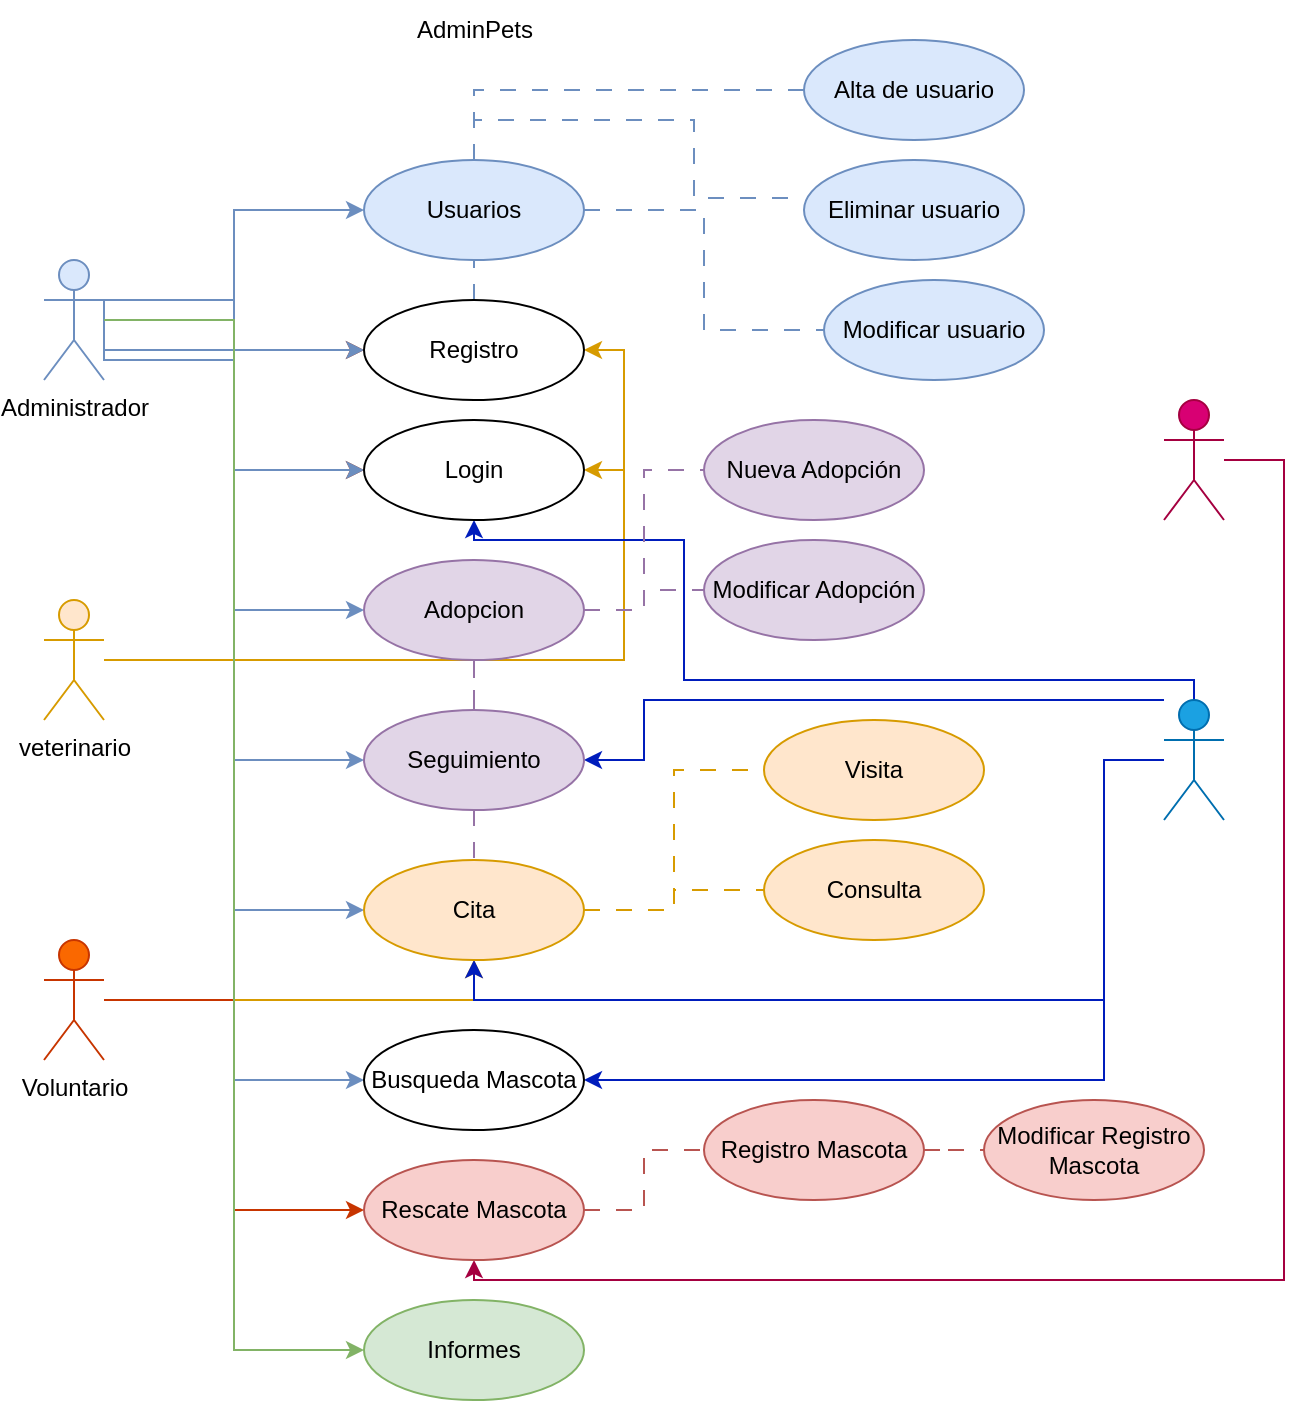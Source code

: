 <mxfile version="24.8.6">
  <diagram name="Casos_de_Uso" id="rV53n7NDXpZb0pyt_nD2">
    <mxGraphModel dx="794" dy="432" grid="1" gridSize="10" guides="1" tooltips="1" connect="1" arrows="1" fold="1" page="1" pageScale="1" pageWidth="827" pageHeight="1169" math="0" shadow="0">
      <root>
        <mxCell id="0" />
        <mxCell id="1" parent="0" />
        <mxCell id="jY5iZFQW-tw8f92g8F53-1" value="AdminPets" style="text;html=1;align=center;verticalAlign=middle;resizable=0;points=[];autosize=1;strokeColor=none;fillColor=none;" vertex="1" parent="1">
          <mxGeometry x="345" y="20" width="80" height="30" as="geometry" />
        </mxCell>
        <mxCell id="jY5iZFQW-tw8f92g8F53-43" style="edgeStyle=orthogonalEdgeStyle;rounded=0;orthogonalLoop=1;jettySize=auto;html=1;entryX=1;entryY=0.5;entryDx=0;entryDy=0;fillColor=#ffe6cc;strokeColor=#d79b00;" edge="1" parent="1" source="jY5iZFQW-tw8f92g8F53-2" target="jY5iZFQW-tw8f92g8F53-19">
          <mxGeometry relative="1" as="geometry">
            <Array as="points">
              <mxPoint x="460" y="350" />
              <mxPoint x="460" y="255" />
            </Array>
          </mxGeometry>
        </mxCell>
        <mxCell id="jY5iZFQW-tw8f92g8F53-44" style="edgeStyle=orthogonalEdgeStyle;rounded=0;orthogonalLoop=1;jettySize=auto;html=1;entryX=1;entryY=0.5;entryDx=0;entryDy=0;fillColor=#ffe6cc;strokeColor=#d79b00;" edge="1" parent="1" source="jY5iZFQW-tw8f92g8F53-2" target="jY5iZFQW-tw8f92g8F53-14">
          <mxGeometry relative="1" as="geometry" />
        </mxCell>
        <mxCell id="jY5iZFQW-tw8f92g8F53-45" style="edgeStyle=orthogonalEdgeStyle;rounded=0;orthogonalLoop=1;jettySize=auto;html=1;entryX=0.5;entryY=1;entryDx=0;entryDy=0;fillColor=#ffe6cc;strokeColor=#d79b00;" edge="1" parent="1" source="jY5iZFQW-tw8f92g8F53-2" target="jY5iZFQW-tw8f92g8F53-22">
          <mxGeometry relative="1" as="geometry" />
        </mxCell>
        <mxCell id="jY5iZFQW-tw8f92g8F53-2" value="veterinario" style="shape=umlActor;verticalLabelPosition=bottom;verticalAlign=top;html=1;fillColor=#ffe6cc;strokeColor=#d79b00;" vertex="1" parent="1">
          <mxGeometry x="170" y="320" width="30" height="60" as="geometry" />
        </mxCell>
        <mxCell id="jY5iZFQW-tw8f92g8F53-54" style="edgeStyle=orthogonalEdgeStyle;rounded=0;orthogonalLoop=1;jettySize=auto;html=1;fillColor=#d80073;strokeColor=#A50040;" edge="1" parent="1" source="jY5iZFQW-tw8f92g8F53-3" target="jY5iZFQW-tw8f92g8F53-30">
          <mxGeometry relative="1" as="geometry">
            <Array as="points">
              <mxPoint x="790" y="250" />
              <mxPoint x="790" y="660" />
              <mxPoint x="385" y="660" />
            </Array>
          </mxGeometry>
        </mxCell>
        <mxCell id="jY5iZFQW-tw8f92g8F53-3" value="Rescatista" style="shape=umlActor;verticalLabelPosition=bottom;verticalAlign=top;html=1;fillColor=#d80073;fontColor=#ffffff;strokeColor=#A50040;" vertex="1" parent="1">
          <mxGeometry x="730" y="220" width="30" height="60" as="geometry" />
        </mxCell>
        <mxCell id="jY5iZFQW-tw8f92g8F53-50" style="edgeStyle=orthogonalEdgeStyle;rounded=0;orthogonalLoop=1;jettySize=auto;html=1;entryX=1;entryY=0.5;entryDx=0;entryDy=0;fillColor=#0050ef;strokeColor=#001DBC;" edge="1" parent="1" source="jY5iZFQW-tw8f92g8F53-4" target="jY5iZFQW-tw8f92g8F53-28">
          <mxGeometry relative="1" as="geometry">
            <Array as="points">
              <mxPoint x="700" y="400" />
              <mxPoint x="700" y="560" />
            </Array>
          </mxGeometry>
        </mxCell>
        <mxCell id="jY5iZFQW-tw8f92g8F53-51" style="edgeStyle=orthogonalEdgeStyle;rounded=0;orthogonalLoop=1;jettySize=auto;html=1;fillColor=#0050ef;strokeColor=#001DBC;entryX=0.5;entryY=1;entryDx=0;entryDy=0;" edge="1" parent="1" source="jY5iZFQW-tw8f92g8F53-4" target="jY5iZFQW-tw8f92g8F53-19">
          <mxGeometry relative="1" as="geometry">
            <mxPoint x="440" y="255" as="targetPoint" />
            <Array as="points">
              <mxPoint x="745" y="360" />
              <mxPoint x="490" y="360" />
              <mxPoint x="490" y="290" />
              <mxPoint x="385" y="290" />
            </Array>
          </mxGeometry>
        </mxCell>
        <mxCell id="jY5iZFQW-tw8f92g8F53-52" style="edgeStyle=orthogonalEdgeStyle;rounded=0;orthogonalLoop=1;jettySize=auto;html=1;entryX=1;entryY=0.5;entryDx=0;entryDy=0;fillColor=#0050ef;strokeColor=#001DBC;" edge="1" parent="1" source="jY5iZFQW-tw8f92g8F53-4" target="jY5iZFQW-tw8f92g8F53-21">
          <mxGeometry relative="1" as="geometry">
            <Array as="points">
              <mxPoint x="470" y="370" />
              <mxPoint x="470" y="400" />
            </Array>
          </mxGeometry>
        </mxCell>
        <mxCell id="jY5iZFQW-tw8f92g8F53-53" style="edgeStyle=orthogonalEdgeStyle;rounded=0;orthogonalLoop=1;jettySize=auto;html=1;entryX=0.5;entryY=1;entryDx=0;entryDy=0;fillColor=#0050ef;strokeColor=#001DBC;" edge="1" parent="1" source="jY5iZFQW-tw8f92g8F53-4" target="jY5iZFQW-tw8f92g8F53-22">
          <mxGeometry relative="1" as="geometry">
            <Array as="points">
              <mxPoint x="700" y="400" />
              <mxPoint x="700" y="520" />
              <mxPoint x="385" y="520" />
            </Array>
          </mxGeometry>
        </mxCell>
        <mxCell id="jY5iZFQW-tw8f92g8F53-4" value="Adoptante" style="shape=umlActor;verticalLabelPosition=bottom;verticalAlign=top;html=1;fillColor=#1ba1e2;fontColor=#ffffff;strokeColor=#006EAF;" vertex="1" parent="1">
          <mxGeometry x="730" y="370" width="30" height="60" as="geometry" />
        </mxCell>
        <mxCell id="jY5iZFQW-tw8f92g8F53-57" style="edgeStyle=orthogonalEdgeStyle;rounded=0;orthogonalLoop=1;jettySize=auto;html=1;entryX=0;entryY=0.5;entryDx=0;entryDy=0;fillColor=#fa6800;strokeColor=#C73500;" edge="1" parent="1" source="jY5iZFQW-tw8f92g8F53-5" target="jY5iZFQW-tw8f92g8F53-30">
          <mxGeometry relative="1" as="geometry" />
        </mxCell>
        <mxCell id="jY5iZFQW-tw8f92g8F53-58" style="edgeStyle=orthogonalEdgeStyle;rounded=0;orthogonalLoop=1;jettySize=auto;html=1;entryX=0;entryY=0.5;entryDx=0;entryDy=0;fillColor=#fa6800;strokeColor=#C73500;" edge="1" parent="1" source="jY5iZFQW-tw8f92g8F53-5" target="jY5iZFQW-tw8f92g8F53-19">
          <mxGeometry relative="1" as="geometry" />
        </mxCell>
        <mxCell id="jY5iZFQW-tw8f92g8F53-59" style="edgeStyle=orthogonalEdgeStyle;rounded=0;orthogonalLoop=1;jettySize=auto;html=1;entryX=0;entryY=0.5;entryDx=0;entryDy=0;fillColor=#fa6800;strokeColor=#C73500;" edge="1" parent="1" source="jY5iZFQW-tw8f92g8F53-5" target="jY5iZFQW-tw8f92g8F53-14">
          <mxGeometry relative="1" as="geometry" />
        </mxCell>
        <mxCell id="jY5iZFQW-tw8f92g8F53-5" value="Voluntario" style="shape=umlActor;verticalLabelPosition=bottom;verticalAlign=top;html=1;fillColor=#fa6800;fontColor=#000000;strokeColor=#C73500;" vertex="1" parent="1">
          <mxGeometry x="170" y="490" width="30" height="60" as="geometry" />
        </mxCell>
        <mxCell id="jY5iZFQW-tw8f92g8F53-10" style="edgeStyle=orthogonalEdgeStyle;rounded=0;orthogonalLoop=1;jettySize=auto;html=1;entryX=0;entryY=0.5;entryDx=0;entryDy=0;exitX=0.5;exitY=0;exitDx=0;exitDy=0;endArrow=none;endFill=0;dashed=1;dashPattern=8 8;fillColor=#dae8fc;strokeColor=#6c8ebf;" edge="1" parent="1" source="jY5iZFQW-tw8f92g8F53-6" target="jY5iZFQW-tw8f92g8F53-9">
          <mxGeometry relative="1" as="geometry" />
        </mxCell>
        <mxCell id="jY5iZFQW-tw8f92g8F53-18" style="edgeStyle=orthogonalEdgeStyle;rounded=0;orthogonalLoop=1;jettySize=auto;html=1;entryX=0;entryY=0.5;entryDx=0;entryDy=0;dashed=1;dashPattern=8 8;fillColor=#dae8fc;strokeColor=#6c8ebf;endArrow=none;endFill=0;" edge="1" parent="1" source="jY5iZFQW-tw8f92g8F53-6" target="jY5iZFQW-tw8f92g8F53-17">
          <mxGeometry relative="1" as="geometry" />
        </mxCell>
        <mxCell id="jY5iZFQW-tw8f92g8F53-6" value="Usuarios" style="ellipse;whiteSpace=wrap;html=1;fillColor=#dae8fc;strokeColor=#6c8ebf;" vertex="1" parent="1">
          <mxGeometry x="330" y="100" width="110" height="50" as="geometry" />
        </mxCell>
        <mxCell id="jY5iZFQW-tw8f92g8F53-16" style="edgeStyle=orthogonalEdgeStyle;rounded=0;orthogonalLoop=1;jettySize=auto;html=1;fillColor=#dae8fc;strokeColor=#6c8ebf;exitX=1;exitY=0.333;exitDx=0;exitDy=0;exitPerimeter=0;" edge="1" parent="1" source="jY5iZFQW-tw8f92g8F53-7" target="jY5iZFQW-tw8f92g8F53-14">
          <mxGeometry relative="1" as="geometry">
            <mxPoint x="200" y="190" as="sourcePoint" />
            <Array as="points">
              <mxPoint x="200" y="195" />
            </Array>
          </mxGeometry>
        </mxCell>
        <mxCell id="jY5iZFQW-tw8f92g8F53-23" style="edgeStyle=orthogonalEdgeStyle;rounded=0;orthogonalLoop=1;jettySize=auto;html=1;entryX=0;entryY=0.5;entryDx=0;entryDy=0;fillColor=#dae8fc;strokeColor=#6c8ebf;exitX=1;exitY=0.333;exitDx=0;exitDy=0;exitPerimeter=0;" edge="1" parent="1" source="jY5iZFQW-tw8f92g8F53-7" target="jY5iZFQW-tw8f92g8F53-19">
          <mxGeometry relative="1" as="geometry">
            <Array as="points">
              <mxPoint x="200" y="200" />
              <mxPoint x="265" y="200" />
              <mxPoint x="265" y="255" />
            </Array>
          </mxGeometry>
        </mxCell>
        <mxCell id="jY5iZFQW-tw8f92g8F53-24" style="edgeStyle=orthogonalEdgeStyle;rounded=0;orthogonalLoop=1;jettySize=auto;html=1;exitX=1;exitY=0.333;exitDx=0;exitDy=0;exitPerimeter=0;entryX=0;entryY=0.5;entryDx=0;entryDy=0;fillColor=#dae8fc;strokeColor=#6c8ebf;" edge="1" parent="1" source="jY5iZFQW-tw8f92g8F53-7" target="jY5iZFQW-tw8f92g8F53-20">
          <mxGeometry relative="1" as="geometry">
            <Array as="points">
              <mxPoint x="200" y="200" />
              <mxPoint x="265" y="200" />
              <mxPoint x="265" y="325" />
            </Array>
          </mxGeometry>
        </mxCell>
        <mxCell id="jY5iZFQW-tw8f92g8F53-25" style="edgeStyle=orthogonalEdgeStyle;rounded=0;orthogonalLoop=1;jettySize=auto;html=1;entryX=0;entryY=0.5;entryDx=0;entryDy=0;fillColor=#dae8fc;strokeColor=#6c8ebf;" edge="1" parent="1" source="jY5iZFQW-tw8f92g8F53-7" target="jY5iZFQW-tw8f92g8F53-6">
          <mxGeometry relative="1" as="geometry">
            <Array as="points">
              <mxPoint x="265" y="200" />
              <mxPoint x="265" y="125" />
            </Array>
          </mxGeometry>
        </mxCell>
        <mxCell id="jY5iZFQW-tw8f92g8F53-26" style="edgeStyle=orthogonalEdgeStyle;rounded=0;orthogonalLoop=1;jettySize=auto;html=1;exitX=1;exitY=0.333;exitDx=0;exitDy=0;exitPerimeter=0;entryX=0;entryY=0.5;entryDx=0;entryDy=0;fillColor=#dae8fc;strokeColor=#6c8ebf;" edge="1" parent="1" source="jY5iZFQW-tw8f92g8F53-7" target="jY5iZFQW-tw8f92g8F53-21">
          <mxGeometry relative="1" as="geometry" />
        </mxCell>
        <mxCell id="jY5iZFQW-tw8f92g8F53-27" style="edgeStyle=orthogonalEdgeStyle;rounded=0;orthogonalLoop=1;jettySize=auto;html=1;entryX=0;entryY=0.5;entryDx=0;entryDy=0;fillColor=#dae8fc;strokeColor=#6c8ebf;" edge="1" parent="1" source="jY5iZFQW-tw8f92g8F53-7" target="jY5iZFQW-tw8f92g8F53-22">
          <mxGeometry relative="1" as="geometry" />
        </mxCell>
        <mxCell id="jY5iZFQW-tw8f92g8F53-29" style="edgeStyle=orthogonalEdgeStyle;rounded=0;orthogonalLoop=1;jettySize=auto;html=1;entryX=0;entryY=0.5;entryDx=0;entryDy=0;fillColor=#dae8fc;strokeColor=#6c8ebf;" edge="1" parent="1" source="jY5iZFQW-tw8f92g8F53-7" target="jY5iZFQW-tw8f92g8F53-28">
          <mxGeometry relative="1" as="geometry" />
        </mxCell>
        <mxCell id="jY5iZFQW-tw8f92g8F53-49" style="edgeStyle=orthogonalEdgeStyle;rounded=0;orthogonalLoop=1;jettySize=auto;html=1;entryX=0;entryY=0.5;entryDx=0;entryDy=0;fillColor=#d5e8d4;strokeColor=#82b366;" edge="1" parent="1" source="jY5iZFQW-tw8f92g8F53-7" target="jY5iZFQW-tw8f92g8F53-48">
          <mxGeometry relative="1" as="geometry" />
        </mxCell>
        <mxCell id="jY5iZFQW-tw8f92g8F53-7" value="Administrador" style="shape=umlActor;verticalLabelPosition=bottom;verticalAlign=top;html=1;fillColor=#dae8fc;strokeColor=#6c8ebf;" vertex="1" parent="1">
          <mxGeometry x="170" y="150" width="30" height="60" as="geometry" />
        </mxCell>
        <mxCell id="jY5iZFQW-tw8f92g8F53-9" value="Alta de usuario" style="ellipse;whiteSpace=wrap;html=1;fillColor=#dae8fc;strokeColor=#6c8ebf;" vertex="1" parent="1">
          <mxGeometry x="550" y="40" width="110" height="50" as="geometry" />
        </mxCell>
        <mxCell id="jY5iZFQW-tw8f92g8F53-12" value="Eliminar usuario" style="ellipse;whiteSpace=wrap;html=1;fillColor=#dae8fc;strokeColor=#6c8ebf;" vertex="1" parent="1">
          <mxGeometry x="550" y="100" width="110" height="50" as="geometry" />
        </mxCell>
        <mxCell id="jY5iZFQW-tw8f92g8F53-13" style="edgeStyle=orthogonalEdgeStyle;rounded=0;orthogonalLoop=1;jettySize=auto;html=1;entryX=-0.012;entryY=0.38;entryDx=0;entryDy=0;entryPerimeter=0;exitX=0.5;exitY=0;exitDx=0;exitDy=0;dashed=1;endArrow=none;endFill=0;fillColor=#dae8fc;strokeColor=#6c8ebf;dashPattern=8 8;" edge="1" parent="1" source="jY5iZFQW-tw8f92g8F53-6" target="jY5iZFQW-tw8f92g8F53-12">
          <mxGeometry relative="1" as="geometry" />
        </mxCell>
        <mxCell id="jY5iZFQW-tw8f92g8F53-15" style="edgeStyle=orthogonalEdgeStyle;rounded=0;orthogonalLoop=1;jettySize=auto;html=1;exitX=0.5;exitY=0;exitDx=0;exitDy=0;entryX=0.5;entryY=1;entryDx=0;entryDy=0;dashed=1;dashPattern=8 8;endArrow=none;endFill=0;fillColor=#dae8fc;strokeColor=#6c8ebf;" edge="1" parent="1" source="jY5iZFQW-tw8f92g8F53-14" target="jY5iZFQW-tw8f92g8F53-6">
          <mxGeometry relative="1" as="geometry" />
        </mxCell>
        <mxCell id="jY5iZFQW-tw8f92g8F53-14" value="Registro" style="ellipse;whiteSpace=wrap;html=1;" vertex="1" parent="1">
          <mxGeometry x="330" y="170" width="110" height="50" as="geometry" />
        </mxCell>
        <mxCell id="jY5iZFQW-tw8f92g8F53-17" value="Modificar usuario" style="ellipse;whiteSpace=wrap;html=1;fillColor=#dae8fc;strokeColor=#6c8ebf;" vertex="1" parent="1">
          <mxGeometry x="560" y="160" width="110" height="50" as="geometry" />
        </mxCell>
        <mxCell id="jY5iZFQW-tw8f92g8F53-19" value="Login" style="ellipse;whiteSpace=wrap;html=1;" vertex="1" parent="1">
          <mxGeometry x="330" y="230" width="110" height="50" as="geometry" />
        </mxCell>
        <mxCell id="jY5iZFQW-tw8f92g8F53-36" style="edgeStyle=orthogonalEdgeStyle;rounded=0;orthogonalLoop=1;jettySize=auto;html=1;entryX=0;entryY=0.5;entryDx=0;entryDy=0;endArrow=none;endFill=0;dashed=1;dashPattern=8 8;fillColor=#e1d5e7;strokeColor=#9673a6;" edge="1" parent="1" source="jY5iZFQW-tw8f92g8F53-20" target="jY5iZFQW-tw8f92g8F53-35">
          <mxGeometry relative="1" as="geometry" />
        </mxCell>
        <mxCell id="jY5iZFQW-tw8f92g8F53-38" style="edgeStyle=orthogonalEdgeStyle;rounded=0;orthogonalLoop=1;jettySize=auto;html=1;entryX=0;entryY=0.5;entryDx=0;entryDy=0;endArrow=none;endFill=0;dashed=1;dashPattern=8 8;fillColor=#e1d5e7;strokeColor=#9673a6;" edge="1" parent="1" source="jY5iZFQW-tw8f92g8F53-20" target="jY5iZFQW-tw8f92g8F53-37">
          <mxGeometry relative="1" as="geometry" />
        </mxCell>
        <mxCell id="jY5iZFQW-tw8f92g8F53-20" value="Adopcion" style="ellipse;whiteSpace=wrap;html=1;fillColor=#e1d5e7;strokeColor=#9673a6;" vertex="1" parent="1">
          <mxGeometry x="330" y="300" width="110" height="50" as="geometry" />
        </mxCell>
        <mxCell id="jY5iZFQW-tw8f92g8F53-46" style="edgeStyle=orthogonalEdgeStyle;rounded=0;orthogonalLoop=1;jettySize=auto;html=1;entryX=0.5;entryY=1;entryDx=0;entryDy=0;endArrow=none;endFill=0;fillColor=#e1d5e7;strokeColor=#9673a6;dashed=1;dashPattern=8 8;" edge="1" parent="1" source="jY5iZFQW-tw8f92g8F53-21" target="jY5iZFQW-tw8f92g8F53-20">
          <mxGeometry relative="1" as="geometry" />
        </mxCell>
        <mxCell id="jY5iZFQW-tw8f92g8F53-47" style="edgeStyle=orthogonalEdgeStyle;rounded=0;orthogonalLoop=1;jettySize=auto;html=1;exitX=0.5;exitY=1;exitDx=0;exitDy=0;entryX=0.5;entryY=0;entryDx=0;entryDy=0;endArrow=none;endFill=0;dashed=1;dashPattern=8 8;fillColor=#e1d5e7;strokeColor=#9673a6;" edge="1" parent="1" source="jY5iZFQW-tw8f92g8F53-21" target="jY5iZFQW-tw8f92g8F53-22">
          <mxGeometry relative="1" as="geometry" />
        </mxCell>
        <mxCell id="jY5iZFQW-tw8f92g8F53-21" value="Seguimiento" style="ellipse;whiteSpace=wrap;html=1;fillColor=#e1d5e7;strokeColor=#9673a6;" vertex="1" parent="1">
          <mxGeometry x="330" y="375" width="110" height="50" as="geometry" />
        </mxCell>
        <mxCell id="jY5iZFQW-tw8f92g8F53-41" style="edgeStyle=orthogonalEdgeStyle;rounded=0;orthogonalLoop=1;jettySize=auto;html=1;entryX=0;entryY=0.5;entryDx=0;entryDy=0;fillColor=#ffe6cc;strokeColor=#d79b00;dashed=1;dashPattern=8 8;endArrow=none;endFill=0;" edge="1" parent="1" source="jY5iZFQW-tw8f92g8F53-22" target="jY5iZFQW-tw8f92g8F53-39">
          <mxGeometry relative="1" as="geometry" />
        </mxCell>
        <mxCell id="jY5iZFQW-tw8f92g8F53-42" style="edgeStyle=orthogonalEdgeStyle;rounded=0;orthogonalLoop=1;jettySize=auto;html=1;entryX=0;entryY=0.5;entryDx=0;entryDy=0;endArrow=none;endFill=0;dashed=1;dashPattern=8 8;fillColor=#ffe6cc;strokeColor=#d79b00;" edge="1" parent="1" source="jY5iZFQW-tw8f92g8F53-22" target="jY5iZFQW-tw8f92g8F53-40">
          <mxGeometry relative="1" as="geometry" />
        </mxCell>
        <mxCell id="jY5iZFQW-tw8f92g8F53-22" value="Cita" style="ellipse;whiteSpace=wrap;html=1;fillColor=#ffe6cc;strokeColor=#d79b00;" vertex="1" parent="1">
          <mxGeometry x="330" y="450" width="110" height="50" as="geometry" />
        </mxCell>
        <mxCell id="jY5iZFQW-tw8f92g8F53-28" value="Busqueda Mascota" style="ellipse;whiteSpace=wrap;html=1;" vertex="1" parent="1">
          <mxGeometry x="330" y="535" width="110" height="50" as="geometry" />
        </mxCell>
        <mxCell id="jY5iZFQW-tw8f92g8F53-32" style="edgeStyle=orthogonalEdgeStyle;rounded=0;orthogonalLoop=1;jettySize=auto;html=1;entryX=0;entryY=0.5;entryDx=0;entryDy=0;endArrow=none;endFill=0;fillColor=#f8cecc;strokeColor=#b85450;dashed=1;dashPattern=8 8;" edge="1" parent="1" source="jY5iZFQW-tw8f92g8F53-30" target="jY5iZFQW-tw8f92g8F53-31">
          <mxGeometry relative="1" as="geometry" />
        </mxCell>
        <mxCell id="jY5iZFQW-tw8f92g8F53-30" value="Rescate Mascota" style="ellipse;whiteSpace=wrap;html=1;fillColor=#f8cecc;strokeColor=#b85450;" vertex="1" parent="1">
          <mxGeometry x="330" y="600" width="110" height="50" as="geometry" />
        </mxCell>
        <mxCell id="jY5iZFQW-tw8f92g8F53-56" style="edgeStyle=orthogonalEdgeStyle;rounded=0;orthogonalLoop=1;jettySize=auto;html=1;entryX=0;entryY=0.5;entryDx=0;entryDy=0;fillColor=#f8cecc;strokeColor=#b85450;dashed=1;dashPattern=8 8;endArrow=none;endFill=0;" edge="1" parent="1" source="jY5iZFQW-tw8f92g8F53-31" target="jY5iZFQW-tw8f92g8F53-55">
          <mxGeometry relative="1" as="geometry" />
        </mxCell>
        <mxCell id="jY5iZFQW-tw8f92g8F53-31" value="Registro Mascota" style="ellipse;whiteSpace=wrap;html=1;fillColor=#f8cecc;strokeColor=#b85450;" vertex="1" parent="1">
          <mxGeometry x="500" y="570" width="110" height="50" as="geometry" />
        </mxCell>
        <mxCell id="jY5iZFQW-tw8f92g8F53-35" value="Nueva Adopción" style="ellipse;whiteSpace=wrap;html=1;fillColor=#e1d5e7;strokeColor=#9673a6;" vertex="1" parent="1">
          <mxGeometry x="500" y="230" width="110" height="50" as="geometry" />
        </mxCell>
        <mxCell id="jY5iZFQW-tw8f92g8F53-37" value="Modificar Adopción" style="ellipse;whiteSpace=wrap;html=1;fillColor=#e1d5e7;strokeColor=#9673a6;" vertex="1" parent="1">
          <mxGeometry x="500" y="290" width="110" height="50" as="geometry" />
        </mxCell>
        <mxCell id="jY5iZFQW-tw8f92g8F53-39" value="Visita" style="ellipse;whiteSpace=wrap;html=1;fillColor=#ffe6cc;strokeColor=#d79b00;" vertex="1" parent="1">
          <mxGeometry x="530" y="380" width="110" height="50" as="geometry" />
        </mxCell>
        <mxCell id="jY5iZFQW-tw8f92g8F53-40" value="Consulta" style="ellipse;whiteSpace=wrap;html=1;fillColor=#ffe6cc;strokeColor=#d79b00;" vertex="1" parent="1">
          <mxGeometry x="530" y="440" width="110" height="50" as="geometry" />
        </mxCell>
        <mxCell id="jY5iZFQW-tw8f92g8F53-48" value="Informes" style="ellipse;whiteSpace=wrap;html=1;fillColor=#d5e8d4;strokeColor=#82b366;" vertex="1" parent="1">
          <mxGeometry x="330" y="670" width="110" height="50" as="geometry" />
        </mxCell>
        <mxCell id="jY5iZFQW-tw8f92g8F53-55" value="Modificar Registro Mascota" style="ellipse;whiteSpace=wrap;html=1;fillColor=#f8cecc;strokeColor=#b85450;" vertex="1" parent="1">
          <mxGeometry x="640" y="570" width="110" height="50" as="geometry" />
        </mxCell>
      </root>
    </mxGraphModel>
  </diagram>
</mxfile>
